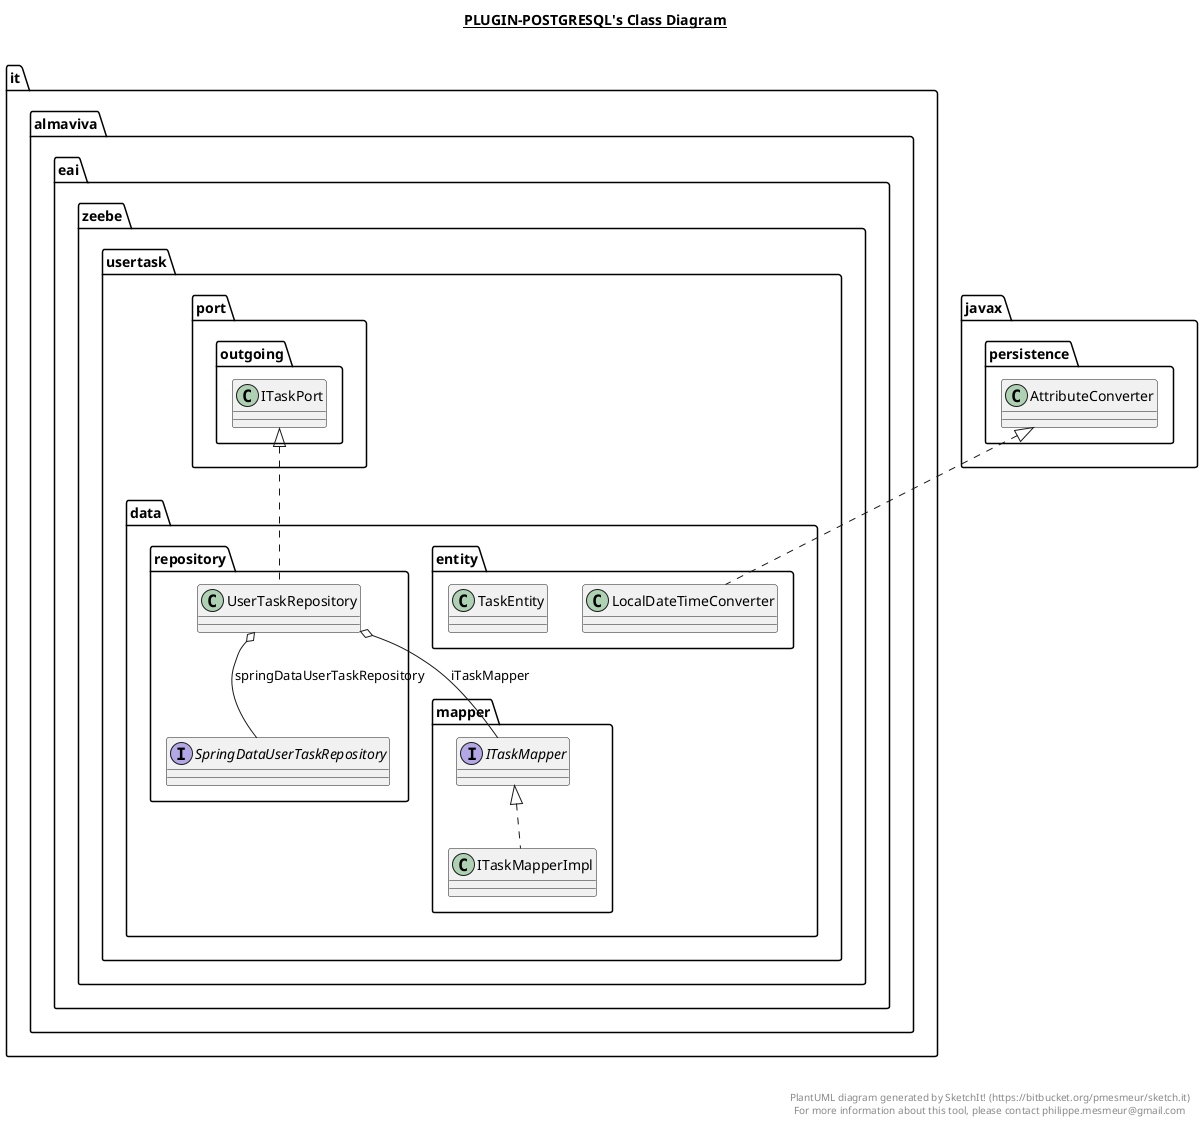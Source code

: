 @startuml

title __PLUGIN-POSTGRESQL's Class Diagram__\n

  namespace it.almaviva.eai.zeebe.usertask.data.entity {
    class it.almaviva.eai.zeebe.usertask.data.entity.LocalDateTimeConverter {
    }
  }
  

  namespace it.almaviva.eai.zeebe.usertask.data.entity {
    class it.almaviva.eai.zeebe.usertask.data.entity.TaskEntity {
    }
  }
  

  namespace it.almaviva.eai.zeebe.usertask.data.mapper {
    interface it.almaviva.eai.zeebe.usertask.data.mapper.ITaskMapper {
    }
  }
  

  namespace it.almaviva.eai.zeebe.usertask.data.mapper {
    class it.almaviva.eai.zeebe.usertask.data.mapper.ITaskMapperImpl {
    }
  }
  

  namespace it.almaviva.eai.zeebe.usertask.data.repository {
    interface it.almaviva.eai.zeebe.usertask.data.repository.SpringDataUserTaskRepository {
    }
  }
  

  namespace it.almaviva.eai.zeebe.usertask.data.repository {
    class it.almaviva.eai.zeebe.usertask.data.repository.UserTaskRepository {
    }
  }
  

  it.almaviva.eai.zeebe.usertask.data.entity.LocalDateTimeConverter .up.|> javax.persistence.AttributeConverter
  it.almaviva.eai.zeebe.usertask.data.mapper.ITaskMapperImpl .up.|> it.almaviva.eai.zeebe.usertask.data.mapper.ITaskMapper
  it.almaviva.eai.zeebe.usertask.data.repository.UserTaskRepository .up.|> it.almaviva.eai.zeebe.usertask.port.outgoing.ITaskPort
  it.almaviva.eai.zeebe.usertask.data.repository.UserTaskRepository o-- it.almaviva.eai.zeebe.usertask.data.mapper.ITaskMapper : iTaskMapper
  it.almaviva.eai.zeebe.usertask.data.repository.UserTaskRepository o-- it.almaviva.eai.zeebe.usertask.data.repository.SpringDataUserTaskRepository : springDataUserTaskRepository


right footer


PlantUML diagram generated by SketchIt! (https://bitbucket.org/pmesmeur/sketch.it)
For more information about this tool, please contact philippe.mesmeur@gmail.com
endfooter

@enduml
